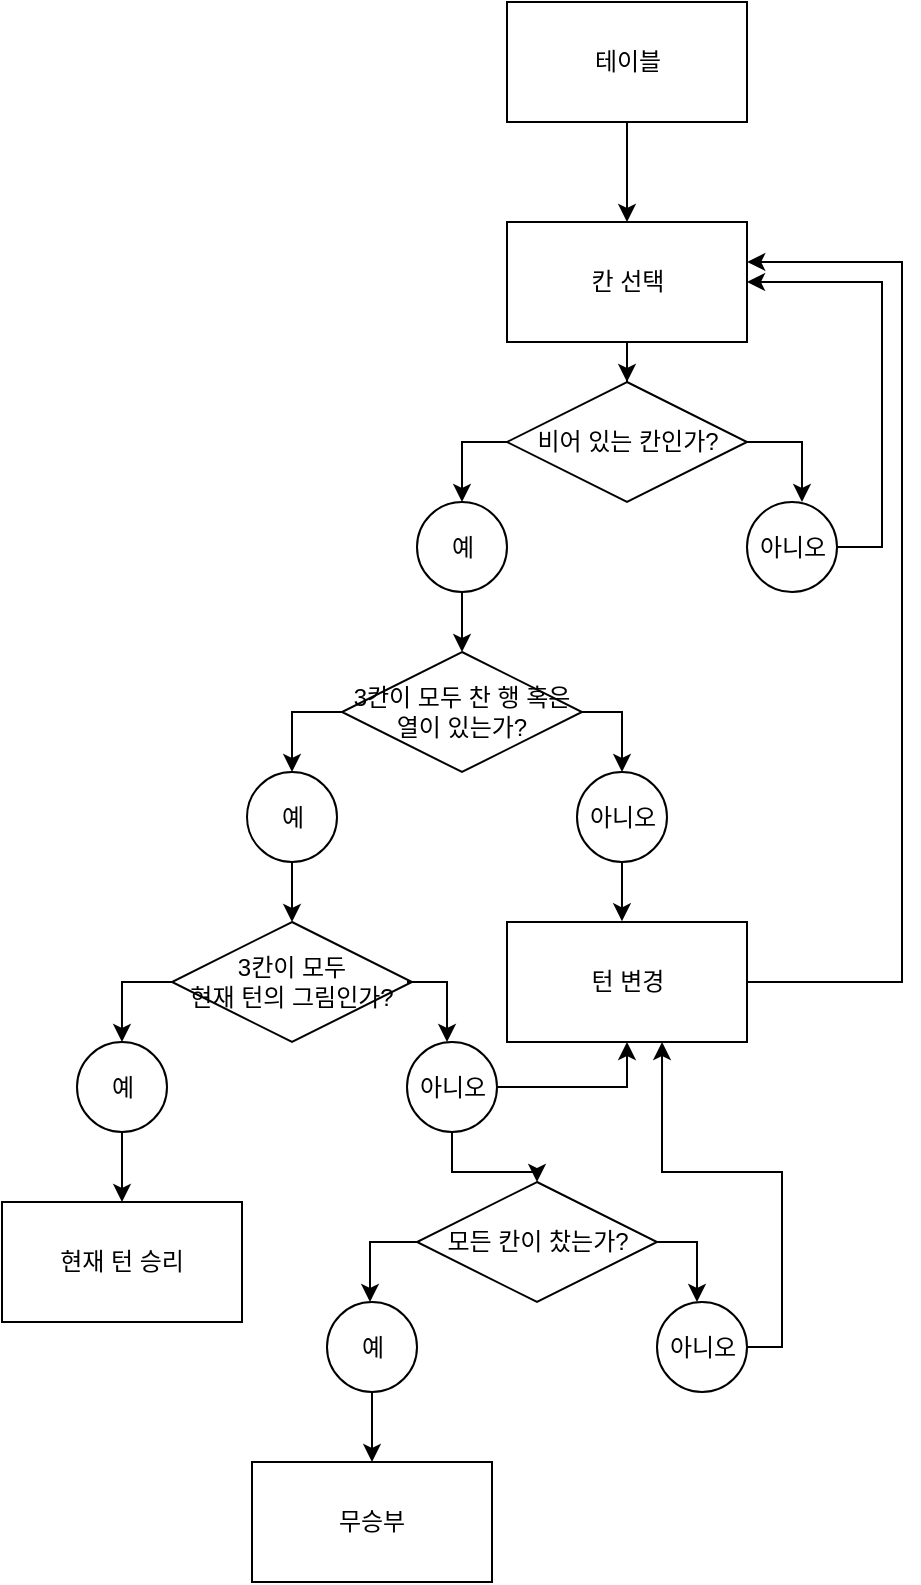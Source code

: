 <mxfile version="16.5.1" type="device"><diagram id="3s2kBHxnMJZBUib1_bgr" name="페이지-1"><mxGraphModel dx="918" dy="854" grid="1" gridSize="10" guides="1" tooltips="1" connect="1" arrows="1" fold="1" page="1" pageScale="1" pageWidth="827" pageHeight="1169" math="0" shadow="0"><root><mxCell id="0"/><mxCell id="1" parent="0"/><mxCell id="xiRDz6FhM6yWIvMylqrZ-35" style="edgeStyle=orthogonalEdgeStyle;rounded=0;orthogonalLoop=1;jettySize=auto;html=1;entryX=0.5;entryY=0;entryDx=0;entryDy=0;" edge="1" parent="1" source="xiRDz6FhM6yWIvMylqrZ-1" target="xiRDz6FhM6yWIvMylqrZ-2"><mxGeometry relative="1" as="geometry"/></mxCell><mxCell id="xiRDz6FhM6yWIvMylqrZ-1" value="테이블" style="rounded=0;whiteSpace=wrap;html=1;" vertex="1" parent="1"><mxGeometry x="482.5" y="60" width="120" height="60" as="geometry"/></mxCell><mxCell id="xiRDz6FhM6yWIvMylqrZ-34" style="edgeStyle=orthogonalEdgeStyle;rounded=0;orthogonalLoop=1;jettySize=auto;html=1;entryX=0.5;entryY=0;entryDx=0;entryDy=0;" edge="1" parent="1" source="xiRDz6FhM6yWIvMylqrZ-2" target="xiRDz6FhM6yWIvMylqrZ-3"><mxGeometry relative="1" as="geometry"/></mxCell><mxCell id="xiRDz6FhM6yWIvMylqrZ-2" value="칸 선택" style="rounded=0;whiteSpace=wrap;html=1;" vertex="1" parent="1"><mxGeometry x="482.5" y="170" width="120" height="60" as="geometry"/></mxCell><mxCell id="xiRDz6FhM6yWIvMylqrZ-23" style="edgeStyle=orthogonalEdgeStyle;rounded=0;orthogonalLoop=1;jettySize=auto;html=1;entryX=0.611;entryY=0;entryDx=0;entryDy=0;entryPerimeter=0;" edge="1" parent="1" source="xiRDz6FhM6yWIvMylqrZ-3" target="xiRDz6FhM6yWIvMylqrZ-5"><mxGeometry relative="1" as="geometry"><mxPoint x="640" y="300" as="targetPoint"/><Array as="points"><mxPoint x="630" y="280"/></Array></mxGeometry></mxCell><mxCell id="xiRDz6FhM6yWIvMylqrZ-25" style="edgeStyle=orthogonalEdgeStyle;rounded=0;orthogonalLoop=1;jettySize=auto;html=1;entryX=0.5;entryY=0;entryDx=0;entryDy=0;" edge="1" parent="1" source="xiRDz6FhM6yWIvMylqrZ-3" target="xiRDz6FhM6yWIvMylqrZ-4"><mxGeometry relative="1" as="geometry"><mxPoint x="440" y="300" as="targetPoint"/><Array as="points"><mxPoint x="460" y="280"/></Array></mxGeometry></mxCell><mxCell id="xiRDz6FhM6yWIvMylqrZ-3" value="비어 있는 칸인가?" style="rhombus;whiteSpace=wrap;html=1;" vertex="1" parent="1"><mxGeometry x="482.5" y="250" width="120" height="60" as="geometry"/></mxCell><mxCell id="xiRDz6FhM6yWIvMylqrZ-19" style="edgeStyle=orthogonalEdgeStyle;rounded=0;orthogonalLoop=1;jettySize=auto;html=1;" edge="1" parent="1" source="xiRDz6FhM6yWIvMylqrZ-4" target="xiRDz6FhM6yWIvMylqrZ-6"><mxGeometry relative="1" as="geometry"/></mxCell><mxCell id="xiRDz6FhM6yWIvMylqrZ-4" value="예" style="ellipse;whiteSpace=wrap;html=1;aspect=fixed;" vertex="1" parent="1"><mxGeometry x="437.5" y="310" width="45" height="45" as="geometry"/></mxCell><mxCell id="xiRDz6FhM6yWIvMylqrZ-18" style="edgeStyle=orthogonalEdgeStyle;rounded=0;orthogonalLoop=1;jettySize=auto;html=1;entryX=1;entryY=0.5;entryDx=0;entryDy=0;" edge="1" parent="1" source="xiRDz6FhM6yWIvMylqrZ-5" target="xiRDz6FhM6yWIvMylqrZ-2"><mxGeometry relative="1" as="geometry"><Array as="points"><mxPoint x="670" y="333"/><mxPoint x="670" y="200"/></Array></mxGeometry></mxCell><mxCell id="xiRDz6FhM6yWIvMylqrZ-5" value="아니오" style="ellipse;whiteSpace=wrap;html=1;aspect=fixed;" vertex="1" parent="1"><mxGeometry x="602.5" y="310" width="45" height="45" as="geometry"/></mxCell><mxCell id="xiRDz6FhM6yWIvMylqrZ-20" style="edgeStyle=orthogonalEdgeStyle;rounded=0;orthogonalLoop=1;jettySize=auto;html=1;entryX=0.5;entryY=0;entryDx=0;entryDy=0;" edge="1" parent="1" source="xiRDz6FhM6yWIvMylqrZ-6" target="xiRDz6FhM6yWIvMylqrZ-7"><mxGeometry relative="1" as="geometry"/></mxCell><mxCell id="xiRDz6FhM6yWIvMylqrZ-21" style="edgeStyle=orthogonalEdgeStyle;rounded=0;orthogonalLoop=1;jettySize=auto;html=1;entryX=0.5;entryY=0;entryDx=0;entryDy=0;" edge="1" parent="1" source="xiRDz6FhM6yWIvMylqrZ-6" target="xiRDz6FhM6yWIvMylqrZ-8"><mxGeometry relative="1" as="geometry"><mxPoint x="540" y="440" as="targetPoint"/><Array as="points"><mxPoint x="540" y="415"/></Array></mxGeometry></mxCell><mxCell id="xiRDz6FhM6yWIvMylqrZ-6" value="3칸이 모두 찬 행 혹은 열이 있는가?" style="rhombus;whiteSpace=wrap;html=1;" vertex="1" parent="1"><mxGeometry x="400" y="385" width="120" height="60" as="geometry"/></mxCell><mxCell id="xiRDz6FhM6yWIvMylqrZ-36" style="edgeStyle=orthogonalEdgeStyle;rounded=0;orthogonalLoop=1;jettySize=auto;html=1;entryX=0.5;entryY=0;entryDx=0;entryDy=0;" edge="1" parent="1" source="xiRDz6FhM6yWIvMylqrZ-7" target="xiRDz6FhM6yWIvMylqrZ-9"><mxGeometry relative="1" as="geometry"/></mxCell><mxCell id="xiRDz6FhM6yWIvMylqrZ-7" value="예" style="ellipse;whiteSpace=wrap;html=1;aspect=fixed;" vertex="1" parent="1"><mxGeometry x="352.5" y="445" width="45" height="45" as="geometry"/></mxCell><mxCell id="xiRDz6FhM6yWIvMylqrZ-39" style="edgeStyle=orthogonalEdgeStyle;rounded=0;orthogonalLoop=1;jettySize=auto;html=1;entryX=0.479;entryY=-0.006;entryDx=0;entryDy=0;entryPerimeter=0;" edge="1" parent="1" source="xiRDz6FhM6yWIvMylqrZ-8" target="xiRDz6FhM6yWIvMylqrZ-37"><mxGeometry relative="1" as="geometry"/></mxCell><mxCell id="xiRDz6FhM6yWIvMylqrZ-8" value="아니오" style="ellipse;whiteSpace=wrap;html=1;aspect=fixed;" vertex="1" parent="1"><mxGeometry x="517.5" y="445" width="45" height="45" as="geometry"/></mxCell><mxCell id="xiRDz6FhM6yWIvMylqrZ-9" value="3칸이 모두&lt;br&gt;현재 턴의 그림인가?" style="rhombus;whiteSpace=wrap;html=1;" vertex="1" parent="1"><mxGeometry x="315" y="520" width="120" height="60" as="geometry"/></mxCell><mxCell id="xiRDz6FhM6yWIvMylqrZ-43" style="edgeStyle=orthogonalEdgeStyle;rounded=0;orthogonalLoop=1;jettySize=auto;html=1;entryX=0.5;entryY=0;entryDx=0;entryDy=0;" edge="1" parent="1" source="xiRDz6FhM6yWIvMylqrZ-10" target="xiRDz6FhM6yWIvMylqrZ-16"><mxGeometry relative="1" as="geometry"/></mxCell><mxCell id="xiRDz6FhM6yWIvMylqrZ-10" value="예" style="ellipse;whiteSpace=wrap;html=1;aspect=fixed;" vertex="1" parent="1"><mxGeometry x="267.5" y="580" width="45" height="45" as="geometry"/></mxCell><mxCell id="xiRDz6FhM6yWIvMylqrZ-42" style="edgeStyle=orthogonalEdgeStyle;rounded=0;orthogonalLoop=1;jettySize=auto;html=1;entryX=0.5;entryY=1;entryDx=0;entryDy=0;" edge="1" parent="1" source="xiRDz6FhM6yWIvMylqrZ-11" target="xiRDz6FhM6yWIvMylqrZ-37"><mxGeometry relative="1" as="geometry"/></mxCell><mxCell id="xiRDz6FhM6yWIvMylqrZ-44" style="edgeStyle=orthogonalEdgeStyle;rounded=0;orthogonalLoop=1;jettySize=auto;html=1;entryX=0.5;entryY=0;entryDx=0;entryDy=0;" edge="1" parent="1" source="xiRDz6FhM6yWIvMylqrZ-11" target="xiRDz6FhM6yWIvMylqrZ-13"><mxGeometry relative="1" as="geometry"/></mxCell><mxCell id="xiRDz6FhM6yWIvMylqrZ-11" value="아니오" style="ellipse;whiteSpace=wrap;html=1;aspect=fixed;" vertex="1" parent="1"><mxGeometry x="432.5" y="580" width="45" height="45" as="geometry"/></mxCell><mxCell id="xiRDz6FhM6yWIvMylqrZ-13" value="모든 칸이 찼는가?" style="rhombus;whiteSpace=wrap;html=1;" vertex="1" parent="1"><mxGeometry x="437.5" y="650" width="120" height="60" as="geometry"/></mxCell><mxCell id="xiRDz6FhM6yWIvMylqrZ-48" style="edgeStyle=orthogonalEdgeStyle;rounded=0;orthogonalLoop=1;jettySize=auto;html=1;entryX=0.5;entryY=0;entryDx=0;entryDy=0;" edge="1" parent="1" source="xiRDz6FhM6yWIvMylqrZ-14" target="xiRDz6FhM6yWIvMylqrZ-47"><mxGeometry relative="1" as="geometry"/></mxCell><mxCell id="xiRDz6FhM6yWIvMylqrZ-14" value="예" style="ellipse;whiteSpace=wrap;html=1;aspect=fixed;" vertex="1" parent="1"><mxGeometry x="392.5" y="710" width="45" height="45" as="geometry"/></mxCell><mxCell id="xiRDz6FhM6yWIvMylqrZ-49" style="edgeStyle=orthogonalEdgeStyle;rounded=0;orthogonalLoop=1;jettySize=auto;html=1;entryX=0.646;entryY=1;entryDx=0;entryDy=0;entryPerimeter=0;" edge="1" parent="1" source="xiRDz6FhM6yWIvMylqrZ-15" target="xiRDz6FhM6yWIvMylqrZ-37"><mxGeometry relative="1" as="geometry"><Array as="points"><mxPoint x="620" y="733"/><mxPoint x="620" y="645"/><mxPoint x="560" y="645"/></Array></mxGeometry></mxCell><mxCell id="xiRDz6FhM6yWIvMylqrZ-15" value="아니오" style="ellipse;whiteSpace=wrap;html=1;aspect=fixed;" vertex="1" parent="1"><mxGeometry x="557.5" y="710" width="45" height="45" as="geometry"/></mxCell><mxCell id="xiRDz6FhM6yWIvMylqrZ-16" value="현재 턴 승리" style="rounded=0;whiteSpace=wrap;html=1;" vertex="1" parent="1"><mxGeometry x="230" y="660" width="120" height="60" as="geometry"/></mxCell><mxCell id="xiRDz6FhM6yWIvMylqrZ-31" style="edgeStyle=orthogonalEdgeStyle;rounded=0;orthogonalLoop=1;jettySize=auto;html=1;entryX=0.5;entryY=0;entryDx=0;entryDy=0;" edge="1" parent="1"><mxGeometry relative="1" as="geometry"><mxPoint x="315.003" y="550.011" as="sourcePoint"/><mxPoint x="289.98" y="580" as="targetPoint"/></mxGeometry></mxCell><mxCell id="xiRDz6FhM6yWIvMylqrZ-32" style="edgeStyle=orthogonalEdgeStyle;rounded=0;orthogonalLoop=1;jettySize=auto;html=1;entryX=0.5;entryY=0;entryDx=0;entryDy=0;" edge="1" parent="1"><mxGeometry relative="1" as="geometry"><mxPoint x="452.52" y="580" as="targetPoint"/><mxPoint x="432.497" y="550.011" as="sourcePoint"/><Array as="points"><mxPoint x="452.52" y="550"/></Array></mxGeometry></mxCell><mxCell id="xiRDz6FhM6yWIvMylqrZ-41" style="edgeStyle=orthogonalEdgeStyle;rounded=0;orthogonalLoop=1;jettySize=auto;html=1;entryX=1.001;entryY=0.333;entryDx=0;entryDy=0;entryPerimeter=0;" edge="1" parent="1" source="xiRDz6FhM6yWIvMylqrZ-37" target="xiRDz6FhM6yWIvMylqrZ-2"><mxGeometry relative="1" as="geometry"><mxPoint x="610" y="190" as="targetPoint"/><Array as="points"><mxPoint x="680" y="550"/><mxPoint x="680" y="190"/></Array></mxGeometry></mxCell><mxCell id="xiRDz6FhM6yWIvMylqrZ-37" value="턴 변경" style="rounded=0;whiteSpace=wrap;html=1;" vertex="1" parent="1"><mxGeometry x="482.5" y="520" width="120" height="60" as="geometry"/></mxCell><mxCell id="xiRDz6FhM6yWIvMylqrZ-45" style="edgeStyle=orthogonalEdgeStyle;rounded=0;orthogonalLoop=1;jettySize=auto;html=1;entryX=0.5;entryY=0;entryDx=0;entryDy=0;" edge="1" parent="1"><mxGeometry relative="1" as="geometry"><mxPoint x="439.0" y="680" as="sourcePoint"/><mxPoint x="414" y="710" as="targetPoint"/></mxGeometry></mxCell><mxCell id="xiRDz6FhM6yWIvMylqrZ-46" style="edgeStyle=orthogonalEdgeStyle;rounded=0;orthogonalLoop=1;jettySize=auto;html=1;entryX=0.5;entryY=0;entryDx=0;entryDy=0;" edge="1" parent="1"><mxGeometry relative="1" as="geometry"><mxPoint x="577.5" y="710" as="targetPoint"/><mxPoint x="557.5" y="680" as="sourcePoint"/><Array as="points"><mxPoint x="577.5" y="680"/></Array></mxGeometry></mxCell><mxCell id="xiRDz6FhM6yWIvMylqrZ-47" value="무승부" style="rounded=0;whiteSpace=wrap;html=1;" vertex="1" parent="1"><mxGeometry x="355" y="790" width="120" height="60" as="geometry"/></mxCell></root></mxGraphModel></diagram></mxfile>